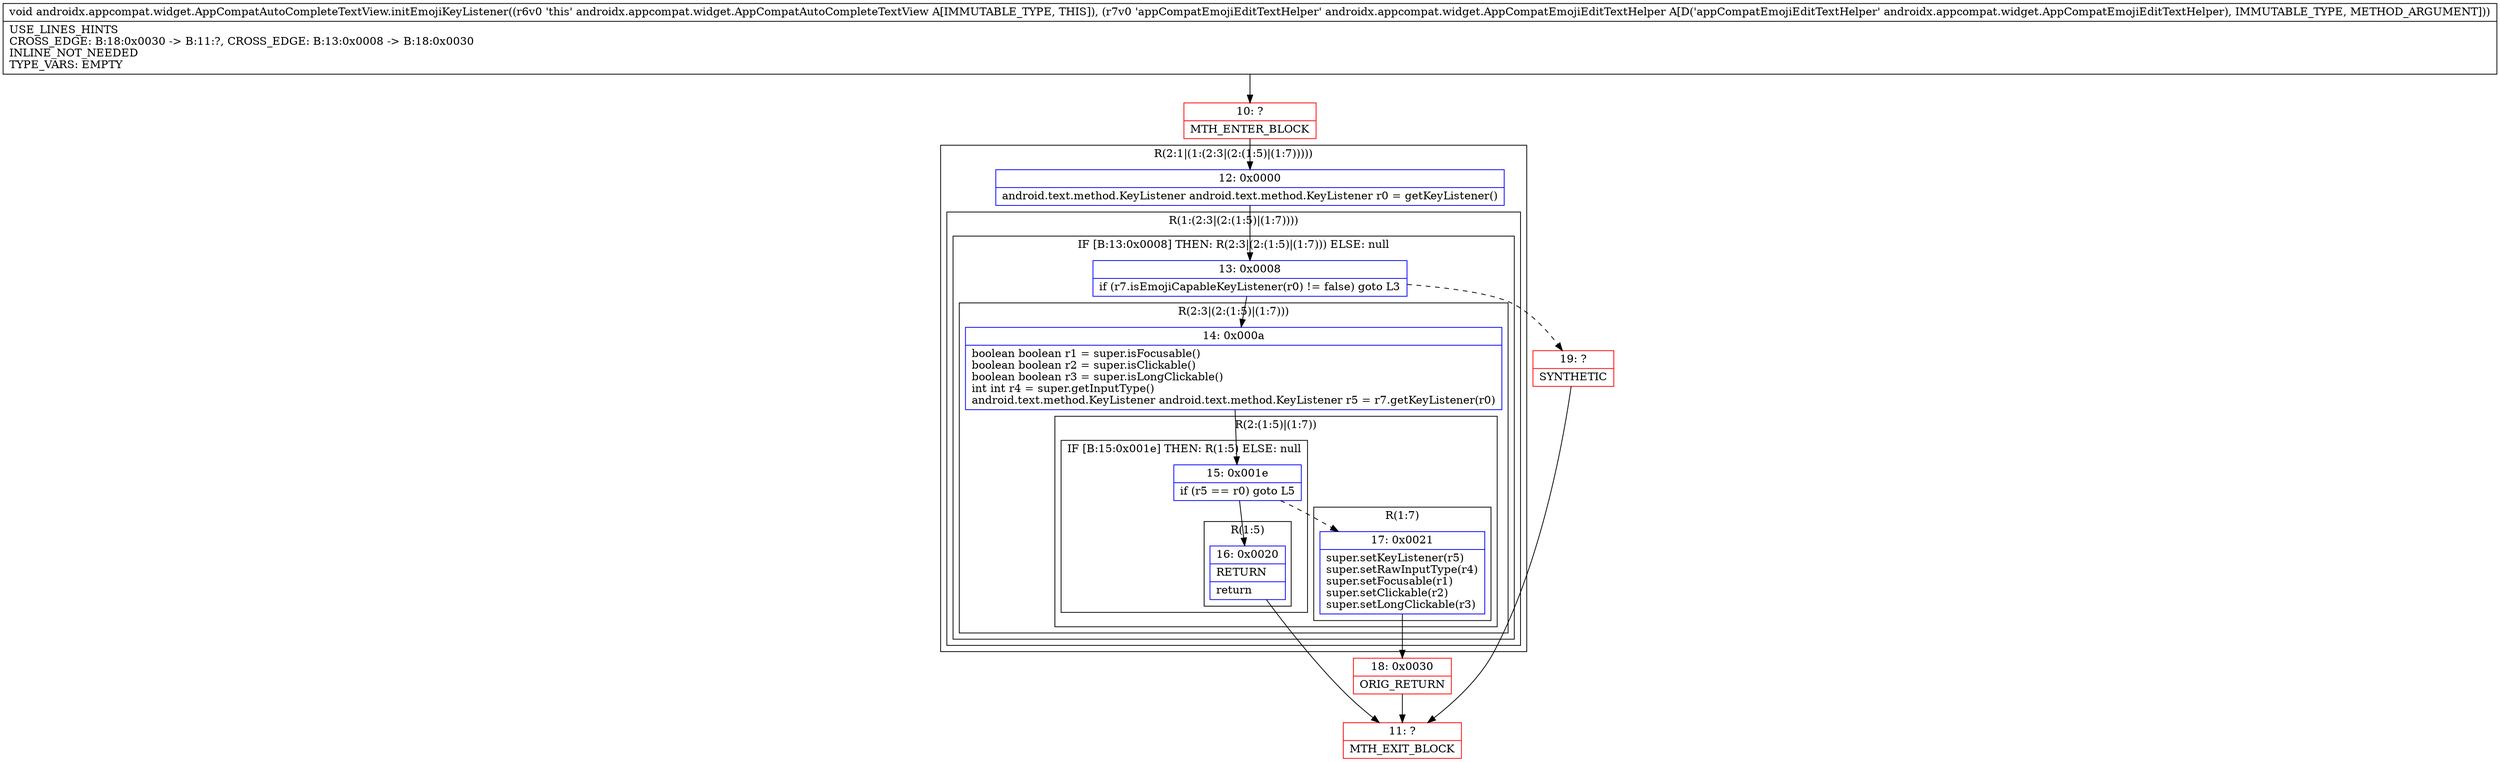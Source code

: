 digraph "CFG forandroidx.appcompat.widget.AppCompatAutoCompleteTextView.initEmojiKeyListener(Landroidx\/appcompat\/widget\/AppCompatEmojiEditTextHelper;)V" {
subgraph cluster_Region_739260113 {
label = "R(2:1|(1:(2:3|(2:(1:5)|(1:7)))))";
node [shape=record,color=blue];
Node_12 [shape=record,label="{12\:\ 0x0000|android.text.method.KeyListener android.text.method.KeyListener r0 = getKeyListener()\l}"];
subgraph cluster_Region_1957761552 {
label = "R(1:(2:3|(2:(1:5)|(1:7))))";
node [shape=record,color=blue];
subgraph cluster_IfRegion_1927850304 {
label = "IF [B:13:0x0008] THEN: R(2:3|(2:(1:5)|(1:7))) ELSE: null";
node [shape=record,color=blue];
Node_13 [shape=record,label="{13\:\ 0x0008|if (r7.isEmojiCapableKeyListener(r0) != false) goto L3\l}"];
subgraph cluster_Region_147214663 {
label = "R(2:3|(2:(1:5)|(1:7)))";
node [shape=record,color=blue];
Node_14 [shape=record,label="{14\:\ 0x000a|boolean boolean r1 = super.isFocusable()\lboolean boolean r2 = super.isClickable()\lboolean boolean r3 = super.isLongClickable()\lint int r4 = super.getInputType()\landroid.text.method.KeyListener android.text.method.KeyListener r5 = r7.getKeyListener(r0)\l}"];
subgraph cluster_Region_799788403 {
label = "R(2:(1:5)|(1:7))";
node [shape=record,color=blue];
subgraph cluster_IfRegion_998198465 {
label = "IF [B:15:0x001e] THEN: R(1:5) ELSE: null";
node [shape=record,color=blue];
Node_15 [shape=record,label="{15\:\ 0x001e|if (r5 == r0) goto L5\l}"];
subgraph cluster_Region_1173835396 {
label = "R(1:5)";
node [shape=record,color=blue];
Node_16 [shape=record,label="{16\:\ 0x0020|RETURN\l|return\l}"];
}
}
subgraph cluster_Region_385110977 {
label = "R(1:7)";
node [shape=record,color=blue];
Node_17 [shape=record,label="{17\:\ 0x0021|super.setKeyListener(r5)\lsuper.setRawInputType(r4)\lsuper.setFocusable(r1)\lsuper.setClickable(r2)\lsuper.setLongClickable(r3)\l}"];
}
}
}
}
}
}
Node_10 [shape=record,color=red,label="{10\:\ ?|MTH_ENTER_BLOCK\l}"];
Node_11 [shape=record,color=red,label="{11\:\ ?|MTH_EXIT_BLOCK\l}"];
Node_18 [shape=record,color=red,label="{18\:\ 0x0030|ORIG_RETURN\l}"];
Node_19 [shape=record,color=red,label="{19\:\ ?|SYNTHETIC\l}"];
MethodNode[shape=record,label="{void androidx.appcompat.widget.AppCompatAutoCompleteTextView.initEmojiKeyListener((r6v0 'this' androidx.appcompat.widget.AppCompatAutoCompleteTextView A[IMMUTABLE_TYPE, THIS]), (r7v0 'appCompatEmojiEditTextHelper' androidx.appcompat.widget.AppCompatEmojiEditTextHelper A[D('appCompatEmojiEditTextHelper' androidx.appcompat.widget.AppCompatEmojiEditTextHelper), IMMUTABLE_TYPE, METHOD_ARGUMENT]))  | USE_LINES_HINTS\lCROSS_EDGE: B:18:0x0030 \-\> B:11:?, CROSS_EDGE: B:13:0x0008 \-\> B:18:0x0030\lINLINE_NOT_NEEDED\lTYPE_VARS: EMPTY\l}"];
MethodNode -> Node_10;Node_12 -> Node_13;
Node_13 -> Node_14;
Node_13 -> Node_19[style=dashed];
Node_14 -> Node_15;
Node_15 -> Node_16;
Node_15 -> Node_17[style=dashed];
Node_16 -> Node_11;
Node_17 -> Node_18;
Node_10 -> Node_12;
Node_18 -> Node_11;
Node_19 -> Node_11;
}

